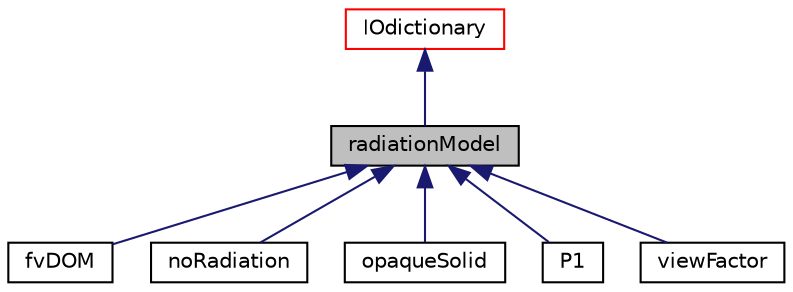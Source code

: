 digraph "radiationModel"
{
  bgcolor="transparent";
  edge [fontname="Helvetica",fontsize="10",labelfontname="Helvetica",labelfontsize="10"];
  node [fontname="Helvetica",fontsize="10",shape=record];
  Node1 [label="radiationModel",height=0.2,width=0.4,color="black", fillcolor="grey75", style="filled", fontcolor="black"];
  Node2 -> Node1 [dir="back",color="midnightblue",fontsize="10",style="solid",fontname="Helvetica"];
  Node2 [label="IOdictionary",height=0.2,width=0.4,color="red",URL="$a01190.html",tooltip="IOdictionary is derived from dictionary and IOobject to give the dictionary automatic IO functionalit..."];
  Node1 -> Node3 [dir="back",color="midnightblue",fontsize="10",style="solid",fontname="Helvetica"];
  Node3 [label="fvDOM",height=0.2,width=0.4,color="black",URL="$a00885.html",tooltip="Finite Volume Discrete Ordinates Method. Solves the RTE equation for n directions in a participating ..."];
  Node1 -> Node4 [dir="back",color="midnightblue",fontsize="10",style="solid",fontname="Helvetica"];
  Node4 [label="noRadiation",height=0.2,width=0.4,color="black",URL="$a01678.html",tooltip="No radiation - does nothing to energy equation source terms (returns zeros) "];
  Node1 -> Node5 [dir="back",color="midnightblue",fontsize="10",style="solid",fontname="Helvetica"];
  Node5 [label="opaqueSolid",height=0.2,width=0.4,color="black",URL="$a01749.html",tooltip="Radiation for solid opaque solids - does nothing to energy equation source terms (returns zeros) but ..."];
  Node1 -> Node6 [dir="back",color="midnightblue",fontsize="10",style="solid",fontname="Helvetica"];
  Node6 [label="P1",height=0.2,width=0.4,color="black",URL="$a01792.html",tooltip="Works well for combustion applications where optical thickness, tau is large, i.e. tau = a*L > 3 (L = distance between objects) "];
  Node1 -> Node7 [dir="back",color="midnightblue",fontsize="10",style="solid",fontname="Helvetica"];
  Node7 [label="viewFactor",height=0.2,width=0.4,color="black",URL="$a02899.html",tooltip="View factor radiation model. The system solved is: C q = b where: Cij = deltaij/Ej - (1/Ej - 1)Fij q ..."];
}
